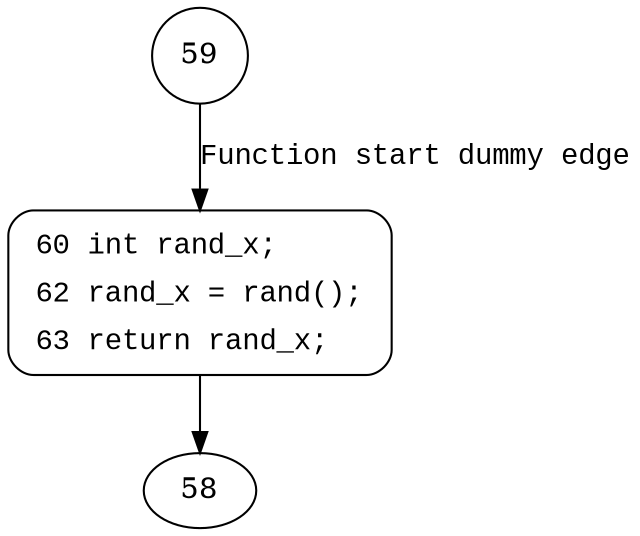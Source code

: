digraph apr_proc_mutex_child_init {
59 [shape="circle"]
60 [shape="circle"]
60 [style="filled,bold" penwidth="1" fillcolor="white" fontname="Courier New" shape="Mrecord" label=<<table border="0" cellborder="0" cellpadding="3" bgcolor="white"><tr><td align="right">60</td><td align="left">int rand_x;</td></tr><tr><td align="right">62</td><td align="left">rand_x = rand();</td></tr><tr><td align="right">63</td><td align="left">return rand_x;</td></tr></table>>]
60 -> 58[label=""]
59 -> 60 [label="Function start dummy edge" fontname="Courier New"]
}